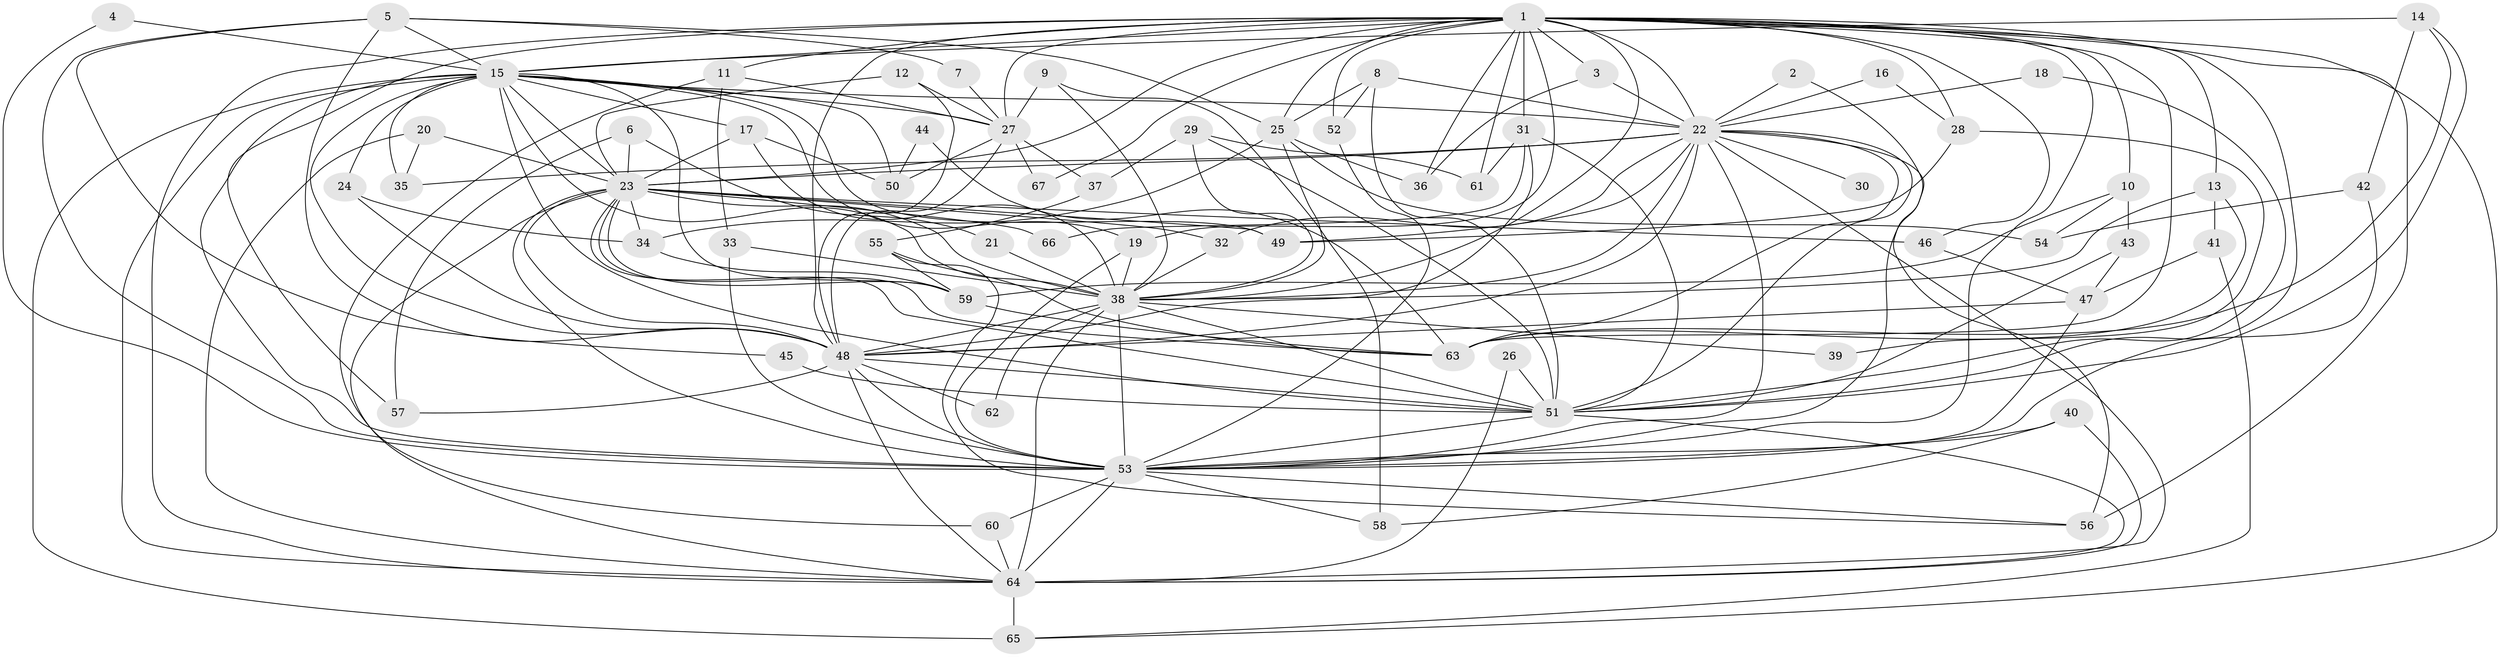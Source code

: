 // original degree distribution, {20: 0.007518796992481203, 22: 0.007518796992481203, 27: 0.007518796992481203, 23: 0.015037593984962405, 31: 0.007518796992481203, 21: 0.015037593984962405, 28: 0.007518796992481203, 17: 0.007518796992481203, 2: 0.5488721804511278, 4: 0.06766917293233082, 8: 0.015037593984962405, 6: 0.03007518796992481, 5: 0.03759398496240601, 3: 0.21052631578947367, 7: 0.007518796992481203, 11: 0.007518796992481203}
// Generated by graph-tools (version 1.1) at 2025/36/03/04/25 23:36:23]
// undirected, 67 vertices, 184 edges
graph export_dot {
  node [color=gray90,style=filled];
  1;
  2;
  3;
  4;
  5;
  6;
  7;
  8;
  9;
  10;
  11;
  12;
  13;
  14;
  15;
  16;
  17;
  18;
  19;
  20;
  21;
  22;
  23;
  24;
  25;
  26;
  27;
  28;
  29;
  30;
  31;
  32;
  33;
  34;
  35;
  36;
  37;
  38;
  39;
  40;
  41;
  42;
  43;
  44;
  45;
  46;
  47;
  48;
  49;
  50;
  51;
  52;
  53;
  54;
  55;
  56;
  57;
  58;
  59;
  60;
  61;
  62;
  63;
  64;
  65;
  66;
  67;
  1 -- 3 [weight=1.0];
  1 -- 10 [weight=1.0];
  1 -- 11 [weight=1.0];
  1 -- 13 [weight=1.0];
  1 -- 15 [weight=2.0];
  1 -- 19 [weight=1.0];
  1 -- 22 [weight=3.0];
  1 -- 23 [weight=3.0];
  1 -- 25 [weight=1.0];
  1 -- 27 [weight=1.0];
  1 -- 28 [weight=2.0];
  1 -- 31 [weight=2.0];
  1 -- 36 [weight=1.0];
  1 -- 38 [weight=2.0];
  1 -- 46 [weight=1.0];
  1 -- 48 [weight=3.0];
  1 -- 51 [weight=2.0];
  1 -- 52 [weight=1.0];
  1 -- 53 [weight=2.0];
  1 -- 56 [weight=2.0];
  1 -- 57 [weight=2.0];
  1 -- 61 [weight=1.0];
  1 -- 63 [weight=1.0];
  1 -- 64 [weight=2.0];
  1 -- 65 [weight=1.0];
  1 -- 67 [weight=1.0];
  2 -- 22 [weight=1.0];
  2 -- 53 [weight=1.0];
  3 -- 22 [weight=1.0];
  3 -- 36 [weight=1.0];
  4 -- 15 [weight=1.0];
  4 -- 53 [weight=1.0];
  5 -- 7 [weight=1.0];
  5 -- 15 [weight=1.0];
  5 -- 25 [weight=1.0];
  5 -- 45 [weight=1.0];
  5 -- 48 [weight=1.0];
  5 -- 53 [weight=1.0];
  6 -- 21 [weight=1.0];
  6 -- 23 [weight=1.0];
  6 -- 57 [weight=1.0];
  7 -- 27 [weight=1.0];
  8 -- 22 [weight=1.0];
  8 -- 25 [weight=1.0];
  8 -- 51 [weight=2.0];
  8 -- 52 [weight=1.0];
  9 -- 27 [weight=1.0];
  9 -- 38 [weight=1.0];
  9 -- 58 [weight=1.0];
  10 -- 43 [weight=1.0];
  10 -- 54 [weight=1.0];
  10 -- 59 [weight=1.0];
  11 -- 27 [weight=1.0];
  11 -- 33 [weight=1.0];
  11 -- 60 [weight=1.0];
  12 -- 23 [weight=1.0];
  12 -- 27 [weight=1.0];
  12 -- 48 [weight=1.0];
  13 -- 38 [weight=1.0];
  13 -- 41 [weight=1.0];
  13 -- 63 [weight=1.0];
  14 -- 15 [weight=1.0];
  14 -- 42 [weight=1.0];
  14 -- 51 [weight=1.0];
  14 -- 63 [weight=1.0];
  15 -- 17 [weight=1.0];
  15 -- 19 [weight=1.0];
  15 -- 22 [weight=1.0];
  15 -- 23 [weight=1.0];
  15 -- 24 [weight=1.0];
  15 -- 27 [weight=1.0];
  15 -- 35 [weight=1.0];
  15 -- 38 [weight=3.0];
  15 -- 48 [weight=1.0];
  15 -- 49 [weight=1.0];
  15 -- 50 [weight=1.0];
  15 -- 51 [weight=3.0];
  15 -- 53 [weight=1.0];
  15 -- 59 [weight=1.0];
  15 -- 64 [weight=2.0];
  15 -- 65 [weight=2.0];
  16 -- 22 [weight=1.0];
  16 -- 28 [weight=1.0];
  17 -- 23 [weight=1.0];
  17 -- 38 [weight=1.0];
  17 -- 50 [weight=1.0];
  18 -- 22 [weight=1.0];
  18 -- 51 [weight=1.0];
  19 -- 38 [weight=1.0];
  19 -- 53 [weight=1.0];
  20 -- 23 [weight=1.0];
  20 -- 35 [weight=1.0];
  20 -- 64 [weight=1.0];
  21 -- 38 [weight=1.0];
  22 -- 23 [weight=1.0];
  22 -- 30 [weight=1.0];
  22 -- 32 [weight=1.0];
  22 -- 35 [weight=1.0];
  22 -- 38 [weight=2.0];
  22 -- 48 [weight=1.0];
  22 -- 49 [weight=1.0];
  22 -- 51 [weight=1.0];
  22 -- 53 [weight=1.0];
  22 -- 56 [weight=1.0];
  22 -- 63 [weight=1.0];
  22 -- 64 [weight=1.0];
  23 -- 32 [weight=1.0];
  23 -- 34 [weight=1.0];
  23 -- 38 [weight=1.0];
  23 -- 46 [weight=1.0];
  23 -- 48 [weight=1.0];
  23 -- 49 [weight=1.0];
  23 -- 51 [weight=1.0];
  23 -- 53 [weight=1.0];
  23 -- 59 [weight=1.0];
  23 -- 63 [weight=1.0];
  23 -- 64 [weight=2.0];
  23 -- 66 [weight=1.0];
  24 -- 34 [weight=1.0];
  24 -- 48 [weight=1.0];
  25 -- 34 [weight=1.0];
  25 -- 36 [weight=1.0];
  25 -- 38 [weight=1.0];
  25 -- 54 [weight=1.0];
  26 -- 51 [weight=1.0];
  26 -- 64 [weight=1.0];
  27 -- 37 [weight=1.0];
  27 -- 48 [weight=1.0];
  27 -- 50 [weight=2.0];
  27 -- 67 [weight=1.0];
  28 -- 39 [weight=1.0];
  28 -- 49 [weight=1.0];
  29 -- 37 [weight=1.0];
  29 -- 38 [weight=2.0];
  29 -- 51 [weight=1.0];
  29 -- 61 [weight=1.0];
  31 -- 48 [weight=1.0];
  31 -- 51 [weight=1.0];
  31 -- 61 [weight=1.0];
  31 -- 66 [weight=1.0];
  32 -- 38 [weight=1.0];
  33 -- 38 [weight=1.0];
  33 -- 53 [weight=1.0];
  34 -- 59 [weight=2.0];
  37 -- 55 [weight=1.0];
  38 -- 39 [weight=1.0];
  38 -- 48 [weight=2.0];
  38 -- 51 [weight=1.0];
  38 -- 53 [weight=2.0];
  38 -- 62 [weight=2.0];
  38 -- 64 [weight=4.0];
  40 -- 53 [weight=1.0];
  40 -- 58 [weight=1.0];
  40 -- 64 [weight=1.0];
  41 -- 47 [weight=1.0];
  41 -- 65 [weight=1.0];
  42 -- 53 [weight=1.0];
  42 -- 54 [weight=1.0];
  43 -- 47 [weight=1.0];
  43 -- 51 [weight=1.0];
  44 -- 50 [weight=1.0];
  44 -- 63 [weight=1.0];
  45 -- 51 [weight=2.0];
  46 -- 47 [weight=1.0];
  47 -- 48 [weight=2.0];
  47 -- 53 [weight=1.0];
  48 -- 51 [weight=1.0];
  48 -- 53 [weight=1.0];
  48 -- 57 [weight=1.0];
  48 -- 62 [weight=1.0];
  48 -- 64 [weight=2.0];
  51 -- 53 [weight=1.0];
  51 -- 64 [weight=1.0];
  52 -- 53 [weight=1.0];
  53 -- 56 [weight=1.0];
  53 -- 58 [weight=1.0];
  53 -- 60 [weight=1.0];
  53 -- 64 [weight=2.0];
  55 -- 56 [weight=1.0];
  55 -- 59 [weight=1.0];
  55 -- 63 [weight=1.0];
  59 -- 63 [weight=1.0];
  60 -- 64 [weight=1.0];
  64 -- 65 [weight=1.0];
}
